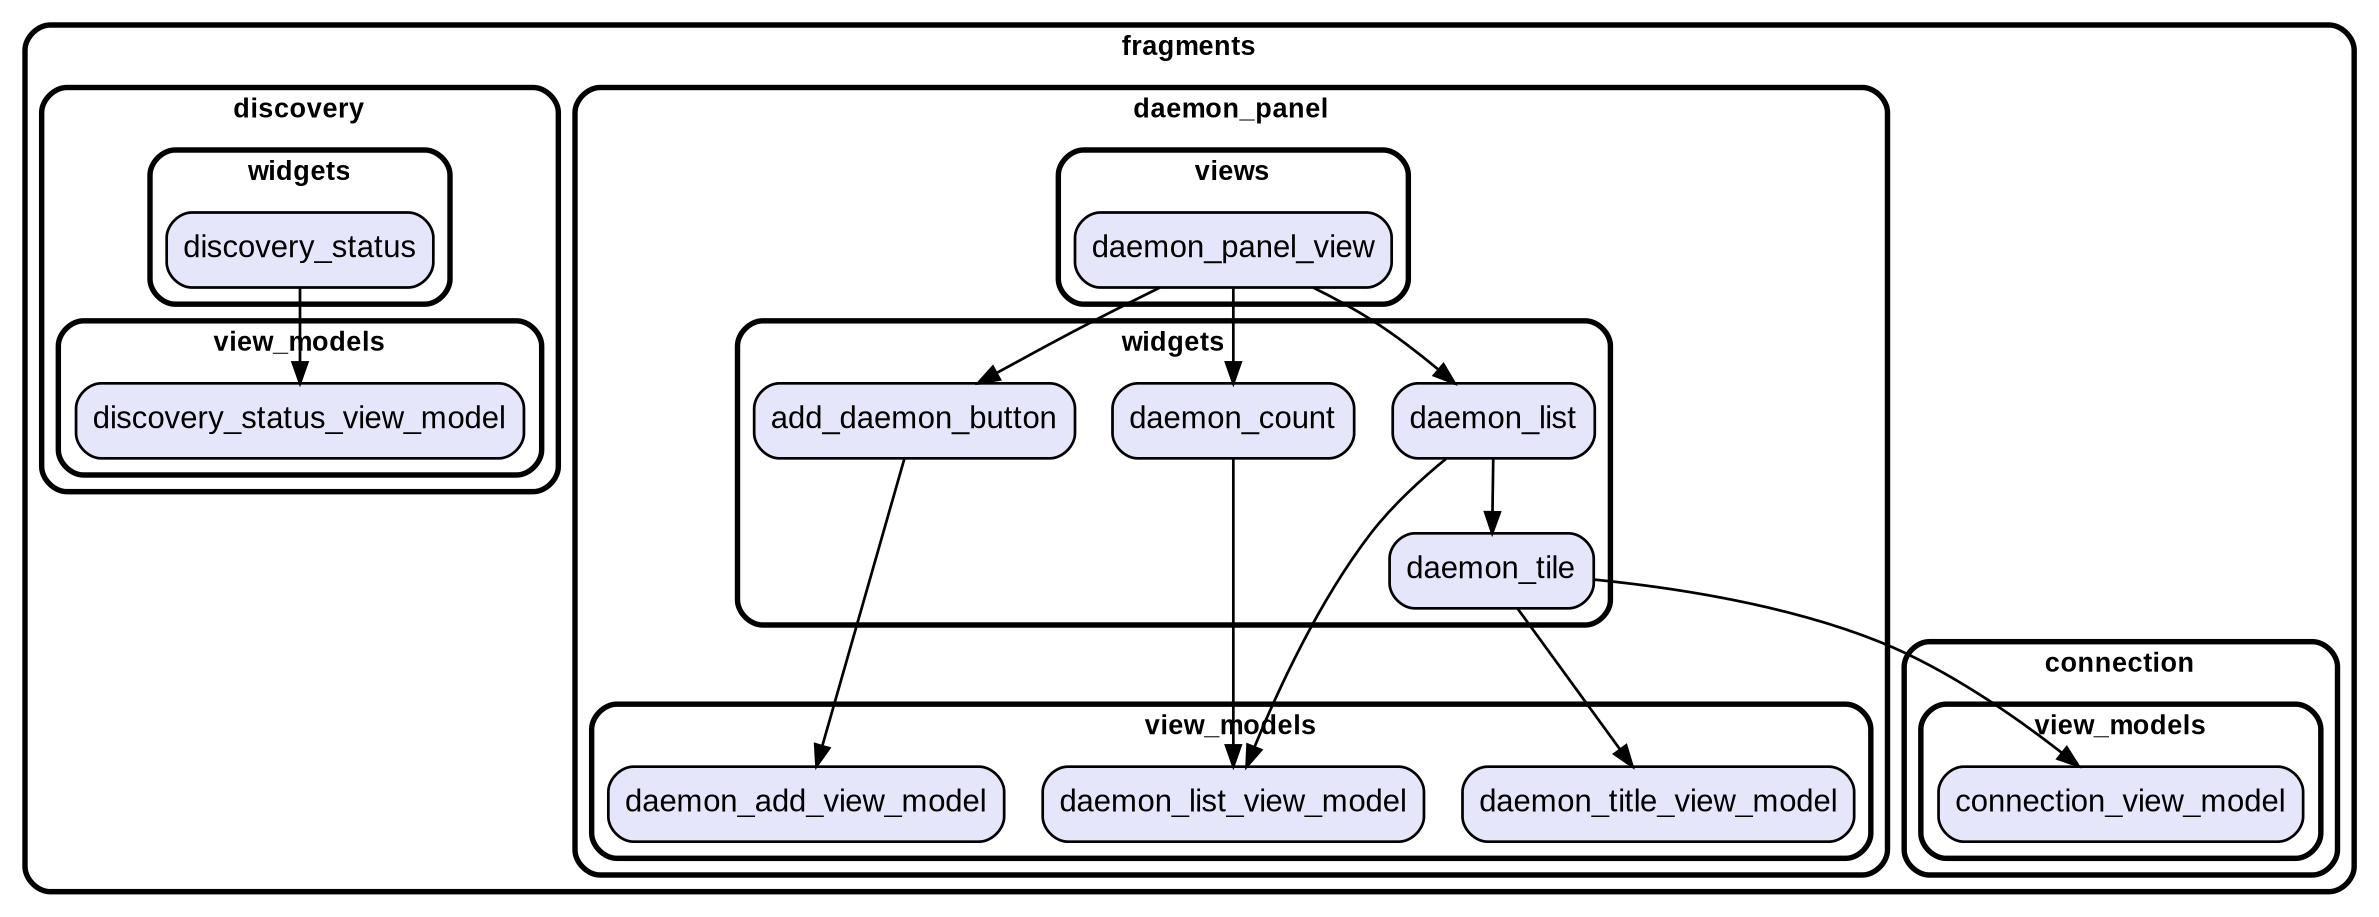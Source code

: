 digraph "" {
  graph [style=rounded fontname="Arial Black" fontsize=13 penwidth=2.6];
  node [shape=rect style="filled,rounded" fontname=Arial fontsize=15 fillcolor=Lavender penwidth=1.3];
  edge [penwidth=1.3];
  "/connection/view_models/connection_view_model.dart" [label="connection_view_model"];
  "/daemon_panel/view_models/daemon_add_view_model.dart" [label="daemon_add_view_model"];
  "/daemon_panel/view_models/daemon_title_view_model.dart" [label="daemon_title_view_model"];
  "/daemon_panel/view_models/daemon_list_view_model.dart" [label="daemon_list_view_model"];
  "/daemon_panel/views/daemon_panel_view.dart" [label="daemon_panel_view"];
  "/daemon_panel/widgets/daemon_tile.dart" [label="daemon_tile"];
  "/daemon_panel/widgets/daemon_list.dart" [label="daemon_list"];
  "/daemon_panel/widgets/daemon_count.dart" [label="daemon_count"];
  "/daemon_panel/widgets/add_daemon_button.dart" [label="add_daemon_button"];
  "/discovery/view_models/discovery_status_view_model.dart" [label="discovery_status_view_model"];
  "/discovery/widgets/discovery_status.dart" [label="discovery_status"];
  subgraph "cluster~" {
    label="fragments";
    subgraph "cluster~/connection" {
      label="connection";
      subgraph "cluster~/connection/view_models" {
        label="view_models";
        "/connection/view_models/connection_view_model.dart";
      }
    }
    subgraph "cluster~/daemon_panel" {
      label="daemon_panel";
      subgraph "cluster~/daemon_panel/view_models" {
        label="view_models";
        "/daemon_panel/view_models/daemon_add_view_model.dart";
        "/daemon_panel/view_models/daemon_title_view_model.dart";
        "/daemon_panel/view_models/daemon_list_view_model.dart";
      }
      subgraph "cluster~/daemon_panel/views" {
        label="views";
        "/daemon_panel/views/daemon_panel_view.dart";
      }
      subgraph "cluster~/daemon_panel/widgets" {
        label="widgets";
        "/daemon_panel/widgets/daemon_tile.dart";
        "/daemon_panel/widgets/daemon_list.dart";
        "/daemon_panel/widgets/daemon_count.dart";
        "/daemon_panel/widgets/add_daemon_button.dart";
      }
    }
    subgraph "cluster~/discovery" {
      label="discovery";
      subgraph "cluster~/discovery/view_models" {
        label="view_models";
        "/discovery/view_models/discovery_status_view_model.dart";
      }
      subgraph "cluster~/discovery/widgets" {
        label="widgets";
        "/discovery/widgets/discovery_status.dart";
      }
    }
  }
  "/daemon_panel/views/daemon_panel_view.dart" -> "/daemon_panel/widgets/add_daemon_button.dart";
  "/daemon_panel/views/daemon_panel_view.dart" -> "/daemon_panel/widgets/daemon_count.dart";
  "/daemon_panel/views/daemon_panel_view.dart" -> "/daemon_panel/widgets/daemon_list.dart";
  "/daemon_panel/widgets/daemon_tile.dart" -> "/connection/view_models/connection_view_model.dart";
  "/daemon_panel/widgets/daemon_tile.dart" -> "/daemon_panel/view_models/daemon_title_view_model.dart";
  "/daemon_panel/widgets/daemon_list.dart" -> "/daemon_panel/view_models/daemon_list_view_model.dart";
  "/daemon_panel/widgets/daemon_list.dart" -> "/daemon_panel/widgets/daemon_tile.dart";
  "/daemon_panel/widgets/daemon_count.dart" -> "/daemon_panel/view_models/daemon_list_view_model.dart";
  "/daemon_panel/widgets/add_daemon_button.dart" -> "/daemon_panel/view_models/daemon_add_view_model.dart";
  "/discovery/widgets/discovery_status.dart" -> "/discovery/view_models/discovery_status_view_model.dart";
}
